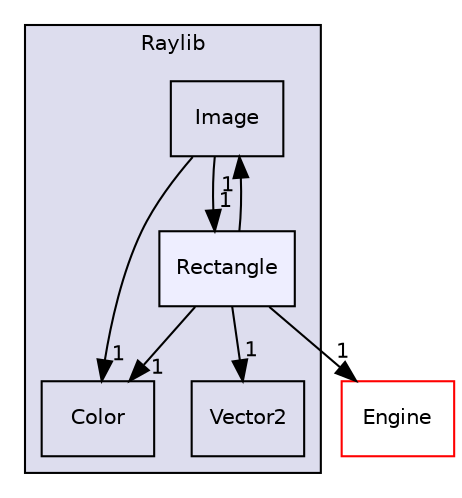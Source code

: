digraph "Documents/GitHub/B-YEP-400-LYN-4-1-indiestudio-lucas.guichard/Lib/XRaylib/Raylib/Rectangle" {
  compound=true
  node [ fontsize="10", fontname="Helvetica"];
  edge [ labelfontsize="10", labelfontname="Helvetica"];
  subgraph clusterdir_de334b3105e3c27a200be04983862f6f {
    graph [ bgcolor="#ddddee", pencolor="black", label="Raylib" fontname="Helvetica", fontsize="10", URL="dir_de334b3105e3c27a200be04983862f6f.html"]
  dir_04ae11eb1dc9e50af04680fcd1aacb7e [shape=box label="Color" URL="dir_04ae11eb1dc9e50af04680fcd1aacb7e.html"];
  dir_4c43a692b8b851a62e1ab45380eba154 [shape=box label="Image" URL="dir_4c43a692b8b851a62e1ab45380eba154.html"];
  dir_93fb1639309cce101efc82642960f385 [shape=box label="Vector2" URL="dir_93fb1639309cce101efc82642960f385.html"];
  dir_4fae295f01a2965dff9d34ef9d6f9183 [shape=box, label="Rectangle", style="filled", fillcolor="#eeeeff", pencolor="black", URL="dir_4fae295f01a2965dff9d34ef9d6f9183.html"];
  }
  dir_65b0892c83f613d26dd8ae47df83a316 [shape=box label="Engine" fillcolor="white" style="filled" color="red" URL="dir_65b0892c83f613d26dd8ae47df83a316.html"];
  dir_4fae295f01a2965dff9d34ef9d6f9183->dir_04ae11eb1dc9e50af04680fcd1aacb7e [headlabel="1", labeldistance=1.5 headhref="dir_000043_000032.html"];
  dir_4fae295f01a2965dff9d34ef9d6f9183->dir_4c43a692b8b851a62e1ab45380eba154 [headlabel="1", labeldistance=1.5 headhref="dir_000043_000038.html"];
  dir_4fae295f01a2965dff9d34ef9d6f9183->dir_65b0892c83f613d26dd8ae47df83a316 [headlabel="1", labeldistance=1.5 headhref="dir_000043_000003.html"];
  dir_4fae295f01a2965dff9d34ef9d6f9183->dir_93fb1639309cce101efc82642960f385 [headlabel="1", labeldistance=1.5 headhref="dir_000043_000050.html"];
  dir_4c43a692b8b851a62e1ab45380eba154->dir_04ae11eb1dc9e50af04680fcd1aacb7e [headlabel="1", labeldistance=1.5 headhref="dir_000038_000032.html"];
  dir_4c43a692b8b851a62e1ab45380eba154->dir_4fae295f01a2965dff9d34ef9d6f9183 [headlabel="1", labeldistance=1.5 headhref="dir_000038_000043.html"];
}
